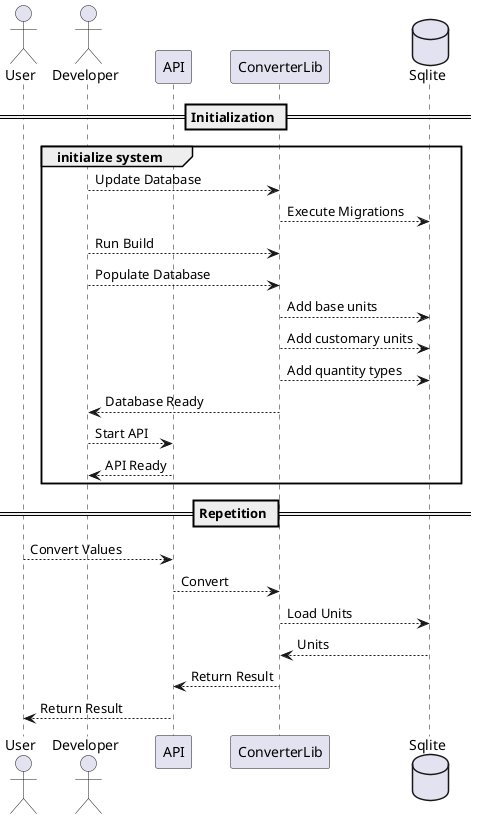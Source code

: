 @startuml installation

actor User
actor Developer
participant API
participant ConverterLib
database Sqlite

== Initialization ==

group initialize system 
  Developer --> ConverterLib: Update Database
  ConverterLib --> Sqlite: Execute Migrations

  Developer --> ConverterLib: Run Build
  Developer --> ConverterLib: Populate Database
  ConverterLib --> Sqlite: Add base units
  ConverterLib --> Sqlite: Add customary units
  ConverterLib --> Sqlite: Add quantity types

  ConverterLib --> Developer: Database Ready


  Developer --> API: Start API
  API --> Developer: API Ready
end

== Repetition ==

User --> API: Convert Values
API --> ConverterLib: Convert
ConverterLib --> Sqlite: Load Units
Sqlite --> ConverterLib: Units
ConverterLib --> API: Return Result
API --> User: Return Result


@enduml